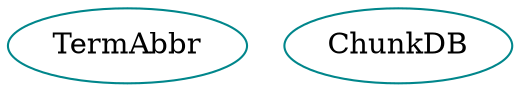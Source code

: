 digraph database{
TermAbbr	[shape=oval, color=turquoise4, label="TermAbbr"];
ChunkDB	[shape=oval, color=turquoise4, label="ChunkDB"];
}
